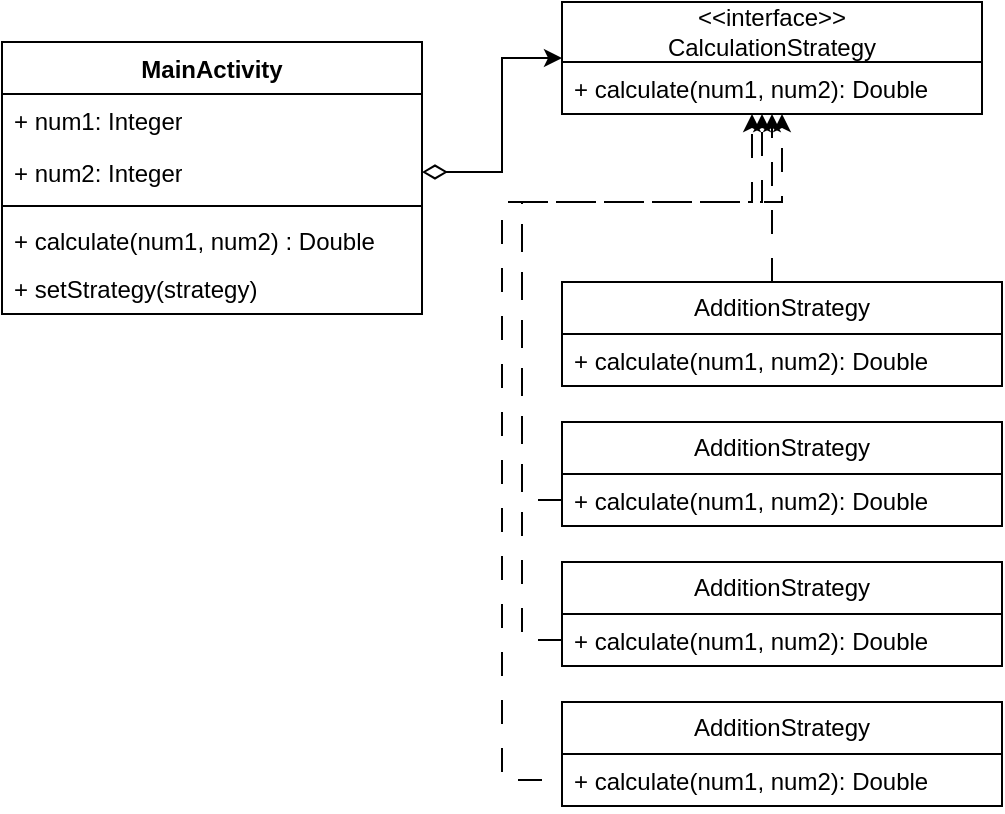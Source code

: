 <mxfile version="24.2.2" type="github">
  <diagram name="Страница — 1" id="cse5t66gSOk1IrYd5LDo">
    <mxGraphModel dx="789" dy="403" grid="1" gridSize="10" guides="1" tooltips="1" connect="1" arrows="1" fold="1" page="1" pageScale="1" pageWidth="827" pageHeight="1169" math="0" shadow="0">
      <root>
        <mxCell id="0" />
        <mxCell id="1" parent="0" />
        <mxCell id="Eja4Pj8qHvtLSe9Tv5HP-6" value="MainActivity" style="swimlane;fontStyle=1;align=center;verticalAlign=top;childLayout=stackLayout;horizontal=1;startSize=26;horizontalStack=0;resizeParent=1;resizeParentMax=0;resizeLast=0;collapsible=1;marginBottom=0;whiteSpace=wrap;html=1;" vertex="1" parent="1">
          <mxGeometry x="110" y="50" width="210" height="136" as="geometry" />
        </mxCell>
        <mxCell id="Eja4Pj8qHvtLSe9Tv5HP-7" value="+ num1: Integer" style="text;strokeColor=none;fillColor=none;align=left;verticalAlign=top;spacingLeft=4;spacingRight=4;overflow=hidden;rotatable=0;points=[[0,0.5],[1,0.5]];portConstraint=eastwest;whiteSpace=wrap;html=1;" vertex="1" parent="Eja4Pj8qHvtLSe9Tv5HP-6">
          <mxGeometry y="26" width="210" height="26" as="geometry" />
        </mxCell>
        <mxCell id="Eja4Pj8qHvtLSe9Tv5HP-11" value="+ num2: Integer" style="text;strokeColor=none;fillColor=none;align=left;verticalAlign=top;spacingLeft=4;spacingRight=4;overflow=hidden;rotatable=0;points=[[0,0.5],[1,0.5]];portConstraint=eastwest;whiteSpace=wrap;html=1;" vertex="1" parent="Eja4Pj8qHvtLSe9Tv5HP-6">
          <mxGeometry y="52" width="210" height="26" as="geometry" />
        </mxCell>
        <mxCell id="Eja4Pj8qHvtLSe9Tv5HP-8" value="" style="line;strokeWidth=1;fillColor=none;align=left;verticalAlign=middle;spacingTop=-1;spacingLeft=3;spacingRight=3;rotatable=0;labelPosition=right;points=[];portConstraint=eastwest;strokeColor=inherit;" vertex="1" parent="Eja4Pj8qHvtLSe9Tv5HP-6">
          <mxGeometry y="78" width="210" height="8" as="geometry" />
        </mxCell>
        <mxCell id="Eja4Pj8qHvtLSe9Tv5HP-4" value="+ calculate(num1, num2) : Double" style="text;strokeColor=none;fillColor=none;align=left;verticalAlign=top;spacingLeft=4;spacingRight=4;overflow=hidden;rotatable=0;points=[[0,0.5],[1,0.5]];portConstraint=eastwest;whiteSpace=wrap;html=1;" vertex="1" parent="Eja4Pj8qHvtLSe9Tv5HP-6">
          <mxGeometry y="86" width="210" height="24" as="geometry" />
        </mxCell>
        <mxCell id="Eja4Pj8qHvtLSe9Tv5HP-5" value="+ setStrategy(strategy&lt;span style=&quot;background-color: initial;&quot;&gt;)&lt;/span&gt;" style="text;strokeColor=none;fillColor=none;align=left;verticalAlign=top;spacingLeft=4;spacingRight=4;overflow=hidden;rotatable=0;points=[[0,0.5],[1,0.5]];portConstraint=eastwest;whiteSpace=wrap;html=1;" vertex="1" parent="Eja4Pj8qHvtLSe9Tv5HP-6">
          <mxGeometry y="110" width="210" height="26" as="geometry" />
        </mxCell>
        <mxCell id="Eja4Pj8qHvtLSe9Tv5HP-14" value="&lt;div&gt;&amp;lt;&amp;lt;interface&amp;gt;&amp;gt;&lt;/div&gt;&lt;div&gt;CalculationStrategy&lt;/div&gt;" style="swimlane;fontStyle=0;childLayout=stackLayout;horizontal=1;startSize=30;fillColor=none;horizontalStack=0;resizeParent=1;resizeParentMax=0;resizeLast=0;collapsible=1;marginBottom=0;whiteSpace=wrap;html=1;" vertex="1" parent="1">
          <mxGeometry x="390" y="30" width="210" height="56" as="geometry" />
        </mxCell>
        <mxCell id="Eja4Pj8qHvtLSe9Tv5HP-15" value="+ calculate(num1, num2): Double" style="text;strokeColor=none;fillColor=none;align=left;verticalAlign=top;spacingLeft=4;spacingRight=4;overflow=hidden;rotatable=0;points=[[0,0.5],[1,0.5]];portConstraint=eastwest;whiteSpace=wrap;html=1;" vertex="1" parent="Eja4Pj8qHvtLSe9Tv5HP-14">
          <mxGeometry y="30" width="210" height="26" as="geometry" />
        </mxCell>
        <mxCell id="Eja4Pj8qHvtLSe9Tv5HP-18" style="edgeStyle=orthogonalEdgeStyle;rounded=0;orthogonalLoop=1;jettySize=auto;html=1;startArrow=diamondThin;startFill=0;strokeWidth=1;jumpSize=13;targetPerimeterSpacing=0;endSize=6;startSize=10;" edge="1" parent="1" source="Eja4Pj8qHvtLSe9Tv5HP-11" target="Eja4Pj8qHvtLSe9Tv5HP-14">
          <mxGeometry relative="1" as="geometry">
            <Array as="points">
              <mxPoint x="360" y="115" />
              <mxPoint x="360" y="58" />
            </Array>
          </mxGeometry>
        </mxCell>
        <mxCell id="Eja4Pj8qHvtLSe9Tv5HP-29" style="edgeStyle=orthogonalEdgeStyle;rounded=0;orthogonalLoop=1;jettySize=auto;html=1;dashed=1;dashPattern=12 12;" edge="1" parent="1" source="Eja4Pj8qHvtLSe9Tv5HP-19" target="Eja4Pj8qHvtLSe9Tv5HP-14">
          <mxGeometry relative="1" as="geometry">
            <Array as="points">
              <mxPoint x="495" y="140" />
              <mxPoint x="495" y="140" />
            </Array>
          </mxGeometry>
        </mxCell>
        <mxCell id="Eja4Pj8qHvtLSe9Tv5HP-19" value="AdditionStrategy" style="swimlane;fontStyle=0;childLayout=stackLayout;horizontal=1;startSize=26;fillColor=none;horizontalStack=0;resizeParent=1;resizeParentMax=0;resizeLast=0;collapsible=1;marginBottom=0;whiteSpace=wrap;html=1;" vertex="1" parent="1">
          <mxGeometry x="390" y="170" width="220" height="52" as="geometry" />
        </mxCell>
        <mxCell id="Eja4Pj8qHvtLSe9Tv5HP-20" value="+ calculate(num1, num2): Double" style="text;strokeColor=none;fillColor=none;align=left;verticalAlign=top;spacingLeft=4;spacingRight=4;overflow=hidden;rotatable=0;points=[[0,0.5],[1,0.5]];portConstraint=eastwest;whiteSpace=wrap;html=1;" vertex="1" parent="Eja4Pj8qHvtLSe9Tv5HP-19">
          <mxGeometry y="26" width="220" height="26" as="geometry" />
        </mxCell>
        <mxCell id="Eja4Pj8qHvtLSe9Tv5HP-23" value="AdditionStrategy" style="swimlane;fontStyle=0;childLayout=stackLayout;horizontal=1;startSize=26;fillColor=none;horizontalStack=0;resizeParent=1;resizeParentMax=0;resizeLast=0;collapsible=1;marginBottom=0;whiteSpace=wrap;html=1;" vertex="1" parent="1">
          <mxGeometry x="390" y="240" width="220" height="52" as="geometry" />
        </mxCell>
        <mxCell id="Eja4Pj8qHvtLSe9Tv5HP-24" value="+ calculate(num1, num2): Double" style="text;strokeColor=none;fillColor=none;align=left;verticalAlign=top;spacingLeft=4;spacingRight=4;overflow=hidden;rotatable=0;points=[[0,0.5],[1,0.5]];portConstraint=eastwest;whiteSpace=wrap;html=1;" vertex="1" parent="Eja4Pj8qHvtLSe9Tv5HP-23">
          <mxGeometry y="26" width="220" height="26" as="geometry" />
        </mxCell>
        <mxCell id="Eja4Pj8qHvtLSe9Tv5HP-25" value="AdditionStrategy" style="swimlane;fontStyle=0;childLayout=stackLayout;horizontal=1;startSize=26;fillColor=none;horizontalStack=0;resizeParent=1;resizeParentMax=0;resizeLast=0;collapsible=1;marginBottom=0;whiteSpace=wrap;html=1;" vertex="1" parent="1">
          <mxGeometry x="390" y="310" width="220" height="52" as="geometry" />
        </mxCell>
        <mxCell id="Eja4Pj8qHvtLSe9Tv5HP-26" value="+ calculate(num1, num2): Double" style="text;strokeColor=none;fillColor=none;align=left;verticalAlign=top;spacingLeft=4;spacingRight=4;overflow=hidden;rotatable=0;points=[[0,0.5],[1,0.5]];portConstraint=eastwest;whiteSpace=wrap;html=1;" vertex="1" parent="Eja4Pj8qHvtLSe9Tv5HP-25">
          <mxGeometry y="26" width="220" height="26" as="geometry" />
        </mxCell>
        <mxCell id="Eja4Pj8qHvtLSe9Tv5HP-27" value="AdditionStrategy" style="swimlane;fontStyle=0;childLayout=stackLayout;horizontal=1;startSize=26;fillColor=none;horizontalStack=0;resizeParent=1;resizeParentMax=0;resizeLast=0;collapsible=1;marginBottom=0;whiteSpace=wrap;html=1;" vertex="1" parent="1">
          <mxGeometry x="390" y="380" width="220" height="52" as="geometry" />
        </mxCell>
        <mxCell id="Eja4Pj8qHvtLSe9Tv5HP-28" value="+ calculate(num1, num2): Double" style="text;strokeColor=none;fillColor=none;align=left;verticalAlign=top;spacingLeft=4;spacingRight=4;overflow=hidden;rotatable=0;points=[[0,0.5],[1,0.5]];portConstraint=eastwest;whiteSpace=wrap;html=1;" vertex="1" parent="Eja4Pj8qHvtLSe9Tv5HP-27">
          <mxGeometry y="26" width="220" height="26" as="geometry" />
        </mxCell>
        <mxCell id="Eja4Pj8qHvtLSe9Tv5HP-30" style="edgeStyle=orthogonalEdgeStyle;rounded=0;orthogonalLoop=1;jettySize=auto;html=1;dashed=1;dashPattern=12 12;" edge="1" parent="1" source="Eja4Pj8qHvtLSe9Tv5HP-24" target="Eja4Pj8qHvtLSe9Tv5HP-14">
          <mxGeometry relative="1" as="geometry">
            <Array as="points">
              <mxPoint x="370" y="279" />
              <mxPoint x="370" y="130" />
              <mxPoint x="490" y="130" />
            </Array>
          </mxGeometry>
        </mxCell>
        <mxCell id="Eja4Pj8qHvtLSe9Tv5HP-31" style="edgeStyle=orthogonalEdgeStyle;rounded=0;orthogonalLoop=1;jettySize=auto;html=1;dashed=1;dashPattern=12 12;" edge="1" parent="1" source="Eja4Pj8qHvtLSe9Tv5HP-26" target="Eja4Pj8qHvtLSe9Tv5HP-14">
          <mxGeometry relative="1" as="geometry">
            <Array as="points">
              <mxPoint x="370" y="349" />
              <mxPoint x="370" y="130" />
              <mxPoint x="500" y="130" />
            </Array>
          </mxGeometry>
        </mxCell>
        <mxCell id="Eja4Pj8qHvtLSe9Tv5HP-32" style="edgeStyle=orthogonalEdgeStyle;rounded=0;orthogonalLoop=1;jettySize=auto;html=1;dashed=1;dashPattern=12 12;" edge="1" parent="1">
          <mxGeometry relative="1" as="geometry">
            <mxPoint x="380" y="419" as="sourcePoint" />
            <mxPoint x="485" y="86.0" as="targetPoint" />
            <Array as="points">
              <mxPoint x="360" y="419" />
              <mxPoint x="360" y="130" />
              <mxPoint x="485" y="130" />
            </Array>
          </mxGeometry>
        </mxCell>
      </root>
    </mxGraphModel>
  </diagram>
</mxfile>

